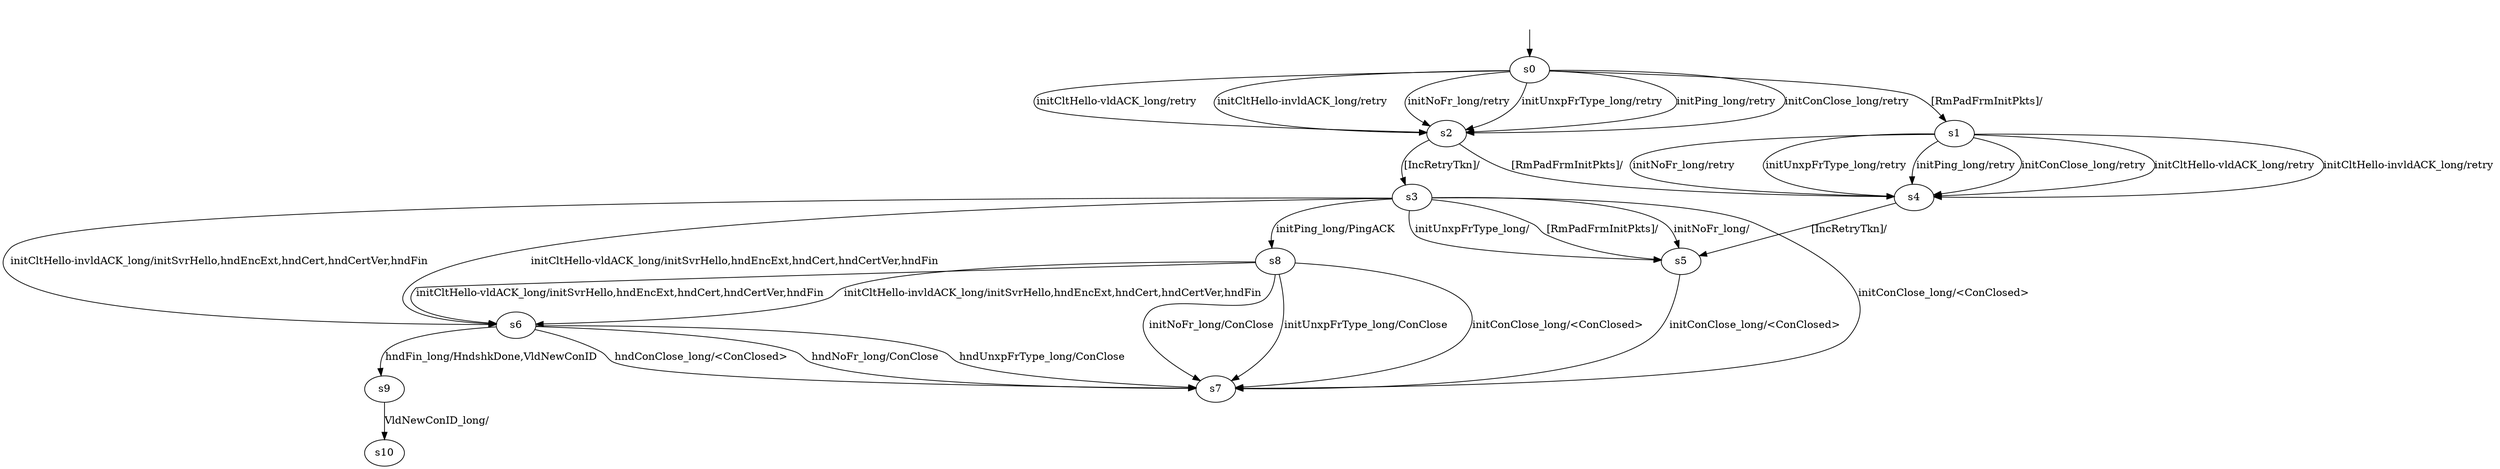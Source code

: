 digraph "../results/s2nModels/s2n-BWR-lCS-0/learnedModel" {
s0 [label=s0];
s1 [label=s1];
s2 [label=s2];
s3 [label=s3];
s4 [label=s4];
s5 [label=s5];
s6 [label=s6];
s7 [label=s7];
s8 [label=s8];
s9 [label=s9];
s10 [label=s10];
s0 -> s2  [label="initPing_long/retry "];
s0 -> s2  [label="initConClose_long/retry "];
s0 -> s2  [label="initCltHello-vldACK_long/retry "];
s0 -> s2  [label="initCltHello-invldACK_long/retry "];
s0 -> s2  [label="initNoFr_long/retry "];
s0 -> s2  [label="initUnxpFrType_long/retry "];
s0 -> s1  [label="[RmPadFrmInitPkts]/ "];
s1 -> s4  [label="initPing_long/retry "];
s1 -> s4  [label="initConClose_long/retry "];
s1 -> s4  [label="initCltHello-vldACK_long/retry "];
s1 -> s4  [label="initCltHello-invldACK_long/retry "];
s1 -> s4  [label="initNoFr_long/retry "];
s1 -> s4  [label="initUnxpFrType_long/retry "];
s2 -> s3  [label="[IncRetryTkn]/ "];
s2 -> s4  [label="[RmPadFrmInitPkts]/ "];
s3 -> s8  [label="initPing_long/PingACK "];
s3 -> s7  [label="initConClose_long/<ConClosed> "];
s3 -> s6  [label="initCltHello-vldACK_long/initSvrHello,hndEncExt,hndCert,hndCertVer,hndFin "];
s3 -> s6  [label="initCltHello-invldACK_long/initSvrHello,hndEncExt,hndCert,hndCertVer,hndFin "];
s3 -> s5  [label="initNoFr_long/ "];
s3 -> s5  [label="initUnxpFrType_long/ "];
s3 -> s5  [label="[RmPadFrmInitPkts]/ "];
s4 -> s5  [label="[IncRetryTkn]/ "];
s5 -> s7  [label="initConClose_long/<ConClosed> "];
s6 -> s9  [label="hndFin_long/HndshkDone,VldNewConID "];
s6 -> s7  [label="hndNoFr_long/ConClose "];
s6 -> s7  [label="hndUnxpFrType_long/ConClose "];
s6 -> s7  [label="hndConClose_long/<ConClosed> "];
s8 -> s7  [label="initConClose_long/<ConClosed> "];
s8 -> s6  [label="initCltHello-vldACK_long/initSvrHello,hndEncExt,hndCert,hndCertVer,hndFin "];
s8 -> s6  [label="initCltHello-invldACK_long/initSvrHello,hndEncExt,hndCert,hndCertVer,hndFin "];
s8 -> s7  [label="initNoFr_long/ConClose "];
s8 -> s7  [label="initUnxpFrType_long/ConClose "];
s9 -> s10  [label="VldNewConID_long/ "];
__start0 [label="", shape=none];
__start0 -> s0  [label=""];
}
